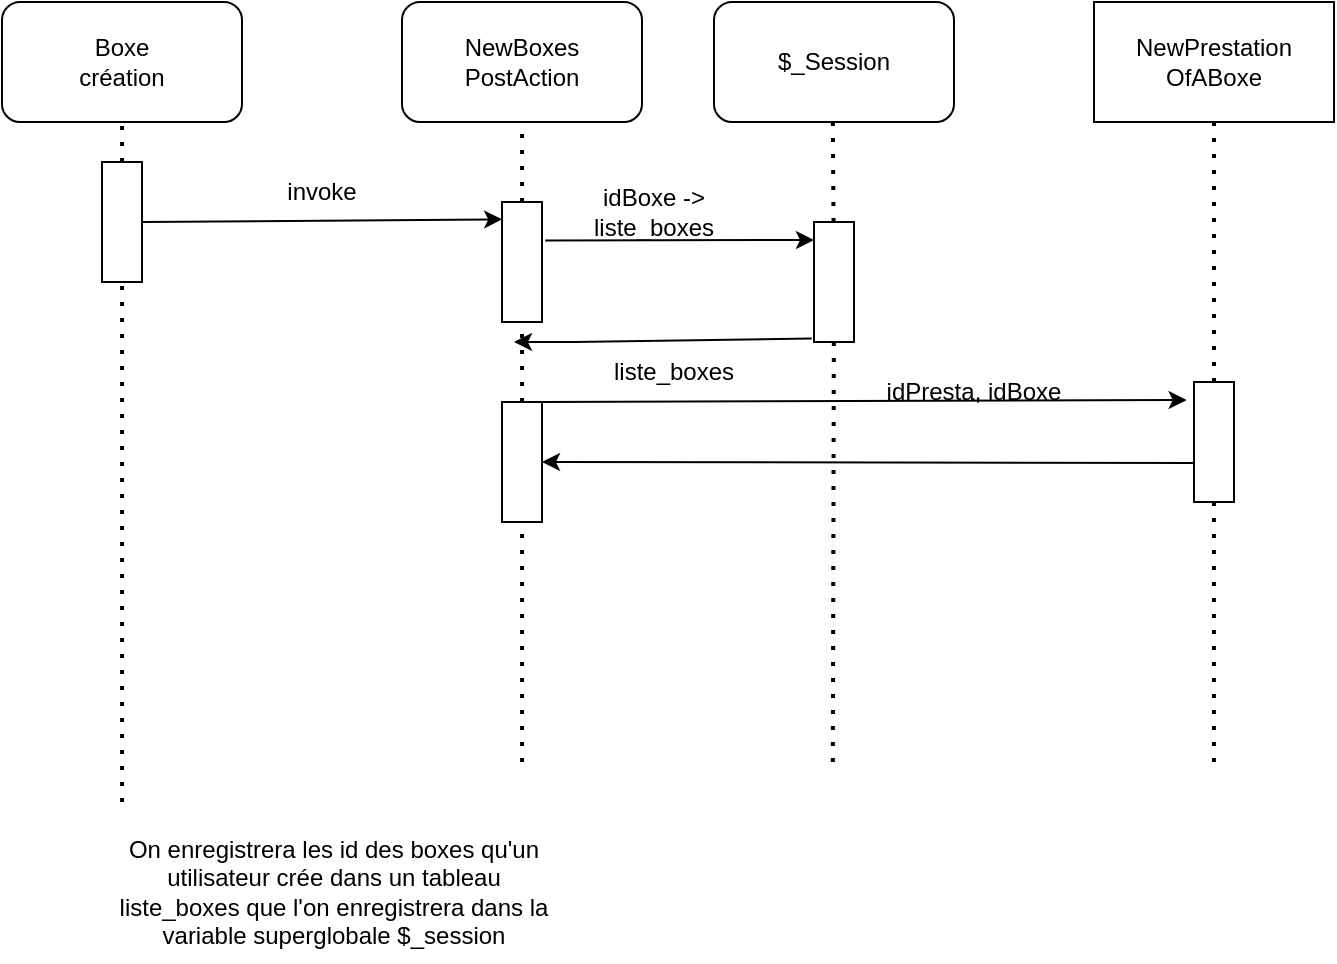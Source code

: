 <mxfile version="21.3.3" type="github">
  <diagram name="Page-1" id="hcGWL1jPU40X68SvBEkp">
    <mxGraphModel dx="1128" dy="630" grid="1" gridSize="10" guides="1" tooltips="1" connect="1" arrows="1" fold="1" page="1" pageScale="1" pageWidth="850" pageHeight="1100" math="0" shadow="0">
      <root>
        <mxCell id="0" />
        <mxCell id="1" parent="0" />
        <mxCell id="IMYdclaezmnHuBIVz2B2-3" value="" style="endArrow=none;dashed=1;html=1;dashPattern=1 3;strokeWidth=2;rounded=0;" edge="1" parent="1" source="IMYdclaezmnHuBIVz2B2-9">
          <mxGeometry width="50" height="50" relative="1" as="geometry">
            <mxPoint x="104" y="560" as="sourcePoint" />
            <mxPoint x="104" y="220" as="targetPoint" />
          </mxGeometry>
        </mxCell>
        <mxCell id="IMYdclaezmnHuBIVz2B2-4" value="" style="endArrow=none;dashed=1;html=1;dashPattern=1 3;strokeWidth=2;rounded=0;" edge="1" parent="1" source="IMYdclaezmnHuBIVz2B2-11">
          <mxGeometry width="50" height="50" relative="1" as="geometry">
            <mxPoint x="304" y="560" as="sourcePoint" />
            <mxPoint x="304" y="220" as="targetPoint" />
          </mxGeometry>
        </mxCell>
        <mxCell id="IMYdclaezmnHuBIVz2B2-5" value="" style="rounded=1;whiteSpace=wrap;html=1;" vertex="1" parent="1">
          <mxGeometry x="44" y="160" width="120" height="60" as="geometry" />
        </mxCell>
        <mxCell id="IMYdclaezmnHuBIVz2B2-6" value="" style="rounded=1;whiteSpace=wrap;html=1;" vertex="1" parent="1">
          <mxGeometry x="244" y="160" width="120" height="60" as="geometry" />
        </mxCell>
        <mxCell id="IMYdclaezmnHuBIVz2B2-7" value="Boxe création" style="text;html=1;strokeColor=none;fillColor=none;align=center;verticalAlign=middle;whiteSpace=wrap;rounded=0;" vertex="1" parent="1">
          <mxGeometry x="74" y="175" width="60" height="30" as="geometry" />
        </mxCell>
        <mxCell id="IMYdclaezmnHuBIVz2B2-10" value="" style="endArrow=classic;html=1;rounded=0;entryX=0.004;entryY=0.144;entryDx=0;entryDy=0;entryPerimeter=0;" edge="1" parent="1" target="IMYdclaezmnHuBIVz2B2-11">
          <mxGeometry width="50" height="50" relative="1" as="geometry">
            <mxPoint x="114" y="270" as="sourcePoint" />
            <mxPoint x="274" y="270" as="targetPoint" />
          </mxGeometry>
        </mxCell>
        <mxCell id="IMYdclaezmnHuBIVz2B2-12" value="" style="endArrow=none;dashed=1;html=1;dashPattern=1 3;strokeWidth=2;rounded=0;" edge="1" parent="1" source="IMYdclaezmnHuBIVz2B2-29" target="IMYdclaezmnHuBIVz2B2-11">
          <mxGeometry width="50" height="50" relative="1" as="geometry">
            <mxPoint x="304" y="540" as="sourcePoint" />
            <mxPoint x="304" y="220" as="targetPoint" />
          </mxGeometry>
        </mxCell>
        <mxCell id="IMYdclaezmnHuBIVz2B2-11" value="" style="rounded=0;whiteSpace=wrap;html=1;" vertex="1" parent="1">
          <mxGeometry x="294" y="260" width="20" height="60" as="geometry" />
        </mxCell>
        <mxCell id="IMYdclaezmnHuBIVz2B2-13" value="NewBoxes PostAction" style="text;html=1;strokeColor=none;fillColor=none;align=center;verticalAlign=middle;whiteSpace=wrap;rounded=0;" vertex="1" parent="1">
          <mxGeometry x="274" y="175" width="60" height="30" as="geometry" />
        </mxCell>
        <mxCell id="IMYdclaezmnHuBIVz2B2-14" value="invoke" style="text;html=1;strokeColor=none;fillColor=none;align=center;verticalAlign=middle;whiteSpace=wrap;rounded=0;" vertex="1" parent="1">
          <mxGeometry x="174" y="240" width="60" height="30" as="geometry" />
        </mxCell>
        <mxCell id="IMYdclaezmnHuBIVz2B2-16" value="" style="endArrow=none;dashed=1;html=1;dashPattern=1 3;strokeWidth=2;rounded=0;" edge="1" parent="1" source="IMYdclaezmnHuBIVz2B2-20">
          <mxGeometry width="50" height="50" relative="1" as="geometry">
            <mxPoint x="459.41" y="540" as="sourcePoint" />
            <mxPoint x="459.41" y="220" as="targetPoint" />
          </mxGeometry>
        </mxCell>
        <mxCell id="IMYdclaezmnHuBIVz2B2-17" value="" style="rounded=1;whiteSpace=wrap;html=1;" vertex="1" parent="1">
          <mxGeometry x="400" y="160" width="120" height="60" as="geometry" />
        </mxCell>
        <mxCell id="IMYdclaezmnHuBIVz2B2-18" value="$_Session" style="text;html=1;strokeColor=none;fillColor=none;align=center;verticalAlign=middle;whiteSpace=wrap;rounded=0;" vertex="1" parent="1">
          <mxGeometry x="430" y="175" width="60" height="30" as="geometry" />
        </mxCell>
        <mxCell id="IMYdclaezmnHuBIVz2B2-19" value="" style="endArrow=classic;html=1;rounded=0;entryX=0.004;entryY=0.144;entryDx=0;entryDy=0;entryPerimeter=0;exitX=1.08;exitY=0.32;exitDx=0;exitDy=0;exitPerimeter=0;" edge="1" parent="1" source="IMYdclaezmnHuBIVz2B2-11">
          <mxGeometry width="50" height="50" relative="1" as="geometry">
            <mxPoint x="340" y="279" as="sourcePoint" />
            <mxPoint x="450" y="279" as="targetPoint" />
          </mxGeometry>
        </mxCell>
        <mxCell id="IMYdclaezmnHuBIVz2B2-21" value="" style="endArrow=none;dashed=1;html=1;dashPattern=1 3;strokeWidth=2;rounded=0;" edge="1" parent="1" target="IMYdclaezmnHuBIVz2B2-20">
          <mxGeometry width="50" height="50" relative="1" as="geometry">
            <mxPoint x="459.41" y="540" as="sourcePoint" />
            <mxPoint x="459.41" y="220" as="targetPoint" />
          </mxGeometry>
        </mxCell>
        <mxCell id="IMYdclaezmnHuBIVz2B2-20" value="" style="rounded=0;whiteSpace=wrap;html=1;" vertex="1" parent="1">
          <mxGeometry x="450" y="270" width="20" height="60" as="geometry" />
        </mxCell>
        <mxCell id="IMYdclaezmnHuBIVz2B2-22" value="idBoxe -&amp;gt; liste_boxes" style="text;html=1;strokeColor=none;fillColor=none;align=center;verticalAlign=middle;whiteSpace=wrap;rounded=0;" vertex="1" parent="1">
          <mxGeometry x="340" y="250" width="60" height="30" as="geometry" />
        </mxCell>
        <mxCell id="IMYdclaezmnHuBIVz2B2-24" value="" style="endArrow=none;dashed=1;html=1;dashPattern=1 3;strokeWidth=2;rounded=0;" edge="1" parent="1" target="IMYdclaezmnHuBIVz2B2-9">
          <mxGeometry width="50" height="50" relative="1" as="geometry">
            <mxPoint x="104" y="560" as="sourcePoint" />
            <mxPoint x="104" y="220" as="targetPoint" />
          </mxGeometry>
        </mxCell>
        <mxCell id="IMYdclaezmnHuBIVz2B2-9" value="" style="rounded=0;whiteSpace=wrap;html=1;" vertex="1" parent="1">
          <mxGeometry x="94" y="240" width="20" height="60" as="geometry" />
        </mxCell>
        <mxCell id="IMYdclaezmnHuBIVz2B2-25" value="" style="endArrow=classic;html=1;rounded=0;exitX=-0.058;exitY=0.971;exitDx=0;exitDy=0;exitPerimeter=0;" edge="1" parent="1" source="IMYdclaezmnHuBIVz2B2-20">
          <mxGeometry width="50" height="50" relative="1" as="geometry">
            <mxPoint x="640" y="420" as="sourcePoint" />
            <mxPoint x="300" y="330" as="targetPoint" />
            <Array as="points">
              <mxPoint x="330" y="330" />
            </Array>
          </mxGeometry>
        </mxCell>
        <mxCell id="IMYdclaezmnHuBIVz2B2-26" value="On enregistrera les id des boxes qu&#39;un utilisateur crée dans un tableau liste_boxes que l&#39;on enregistrera dans la variable superglobale $_session" style="text;html=1;strokeColor=none;fillColor=none;align=center;verticalAlign=middle;whiteSpace=wrap;rounded=0;" vertex="1" parent="1">
          <mxGeometry x="100" y="570" width="220" height="70" as="geometry" />
        </mxCell>
        <mxCell id="IMYdclaezmnHuBIVz2B2-27" value="" style="rounded=0;whiteSpace=wrap;html=1;" vertex="1" parent="1">
          <mxGeometry x="590" y="160" width="120" height="60" as="geometry" />
        </mxCell>
        <mxCell id="IMYdclaezmnHuBIVz2B2-28" value="&lt;div&gt;NewPrestation&lt;/div&gt;&lt;div&gt;OfABoxe&lt;br&gt;&lt;/div&gt;" style="text;html=1;strokeColor=none;fillColor=none;align=center;verticalAlign=middle;whiteSpace=wrap;rounded=0;" vertex="1" parent="1">
          <mxGeometry x="620" y="175" width="60" height="30" as="geometry" />
        </mxCell>
        <mxCell id="IMYdclaezmnHuBIVz2B2-30" value="" style="endArrow=none;dashed=1;html=1;dashPattern=1 3;strokeWidth=2;rounded=0;" edge="1" parent="1" target="IMYdclaezmnHuBIVz2B2-29">
          <mxGeometry width="50" height="50" relative="1" as="geometry">
            <mxPoint x="304" y="540" as="sourcePoint" />
            <mxPoint x="304" y="320" as="targetPoint" />
          </mxGeometry>
        </mxCell>
        <mxCell id="IMYdclaezmnHuBIVz2B2-29" value="" style="rounded=0;whiteSpace=wrap;html=1;" vertex="1" parent="1">
          <mxGeometry x="294" y="360" width="20" height="60" as="geometry" />
        </mxCell>
        <mxCell id="IMYdclaezmnHuBIVz2B2-31" value="" style="endArrow=classic;html=1;rounded=0;entryX=-0.183;entryY=0.15;entryDx=0;entryDy=0;entryPerimeter=0;exitX=1;exitY=0;exitDx=0;exitDy=0;" edge="1" parent="1" source="IMYdclaezmnHuBIVz2B2-29" target="IMYdclaezmnHuBIVz2B2-33">
          <mxGeometry width="50" height="50" relative="1" as="geometry">
            <mxPoint x="314" y="361" as="sourcePoint" />
            <mxPoint x="630" y="360" as="targetPoint" />
          </mxGeometry>
        </mxCell>
        <mxCell id="IMYdclaezmnHuBIVz2B2-32" value="" style="endArrow=none;dashed=1;html=1;dashPattern=1 3;strokeWidth=2;rounded=0;" edge="1" parent="1" source="IMYdclaezmnHuBIVz2B2-33">
          <mxGeometry width="50" height="50" relative="1" as="geometry">
            <mxPoint x="650" y="540" as="sourcePoint" />
            <mxPoint x="650" y="220" as="targetPoint" />
          </mxGeometry>
        </mxCell>
        <mxCell id="IMYdclaezmnHuBIVz2B2-34" value="" style="endArrow=none;dashed=1;html=1;dashPattern=1 3;strokeWidth=2;rounded=0;" edge="1" parent="1" target="IMYdclaezmnHuBIVz2B2-33">
          <mxGeometry width="50" height="50" relative="1" as="geometry">
            <mxPoint x="650" y="540" as="sourcePoint" />
            <mxPoint x="650" y="220" as="targetPoint" />
          </mxGeometry>
        </mxCell>
        <mxCell id="IMYdclaezmnHuBIVz2B2-33" value="" style="rounded=0;whiteSpace=wrap;html=1;" vertex="1" parent="1">
          <mxGeometry x="640" y="350" width="20" height="60" as="geometry" />
        </mxCell>
        <mxCell id="IMYdclaezmnHuBIVz2B2-35" value="idPresta, idBoxe" style="text;html=1;strokeColor=none;fillColor=none;align=center;verticalAlign=middle;whiteSpace=wrap;rounded=0;" vertex="1" parent="1">
          <mxGeometry x="480" y="350" width="100" height="10" as="geometry" />
        </mxCell>
        <mxCell id="IMYdclaezmnHuBIVz2B2-38" value="" style="endArrow=classic;html=1;rounded=0;entryX=1;entryY=0.5;entryDx=0;entryDy=0;exitX=1;exitY=0;exitDx=0;exitDy=0;" edge="1" parent="1" target="IMYdclaezmnHuBIVz2B2-29">
          <mxGeometry width="50" height="50" relative="1" as="geometry">
            <mxPoint x="640" y="390.5" as="sourcePoint" />
            <mxPoint x="962" y="389.5" as="targetPoint" />
          </mxGeometry>
        </mxCell>
        <mxCell id="IMYdclaezmnHuBIVz2B2-39" value="liste_boxes" style="text;html=1;strokeColor=none;fillColor=none;align=center;verticalAlign=middle;whiteSpace=wrap;rounded=0;" vertex="1" parent="1">
          <mxGeometry x="350" y="330" width="60" height="30" as="geometry" />
        </mxCell>
      </root>
    </mxGraphModel>
  </diagram>
</mxfile>
